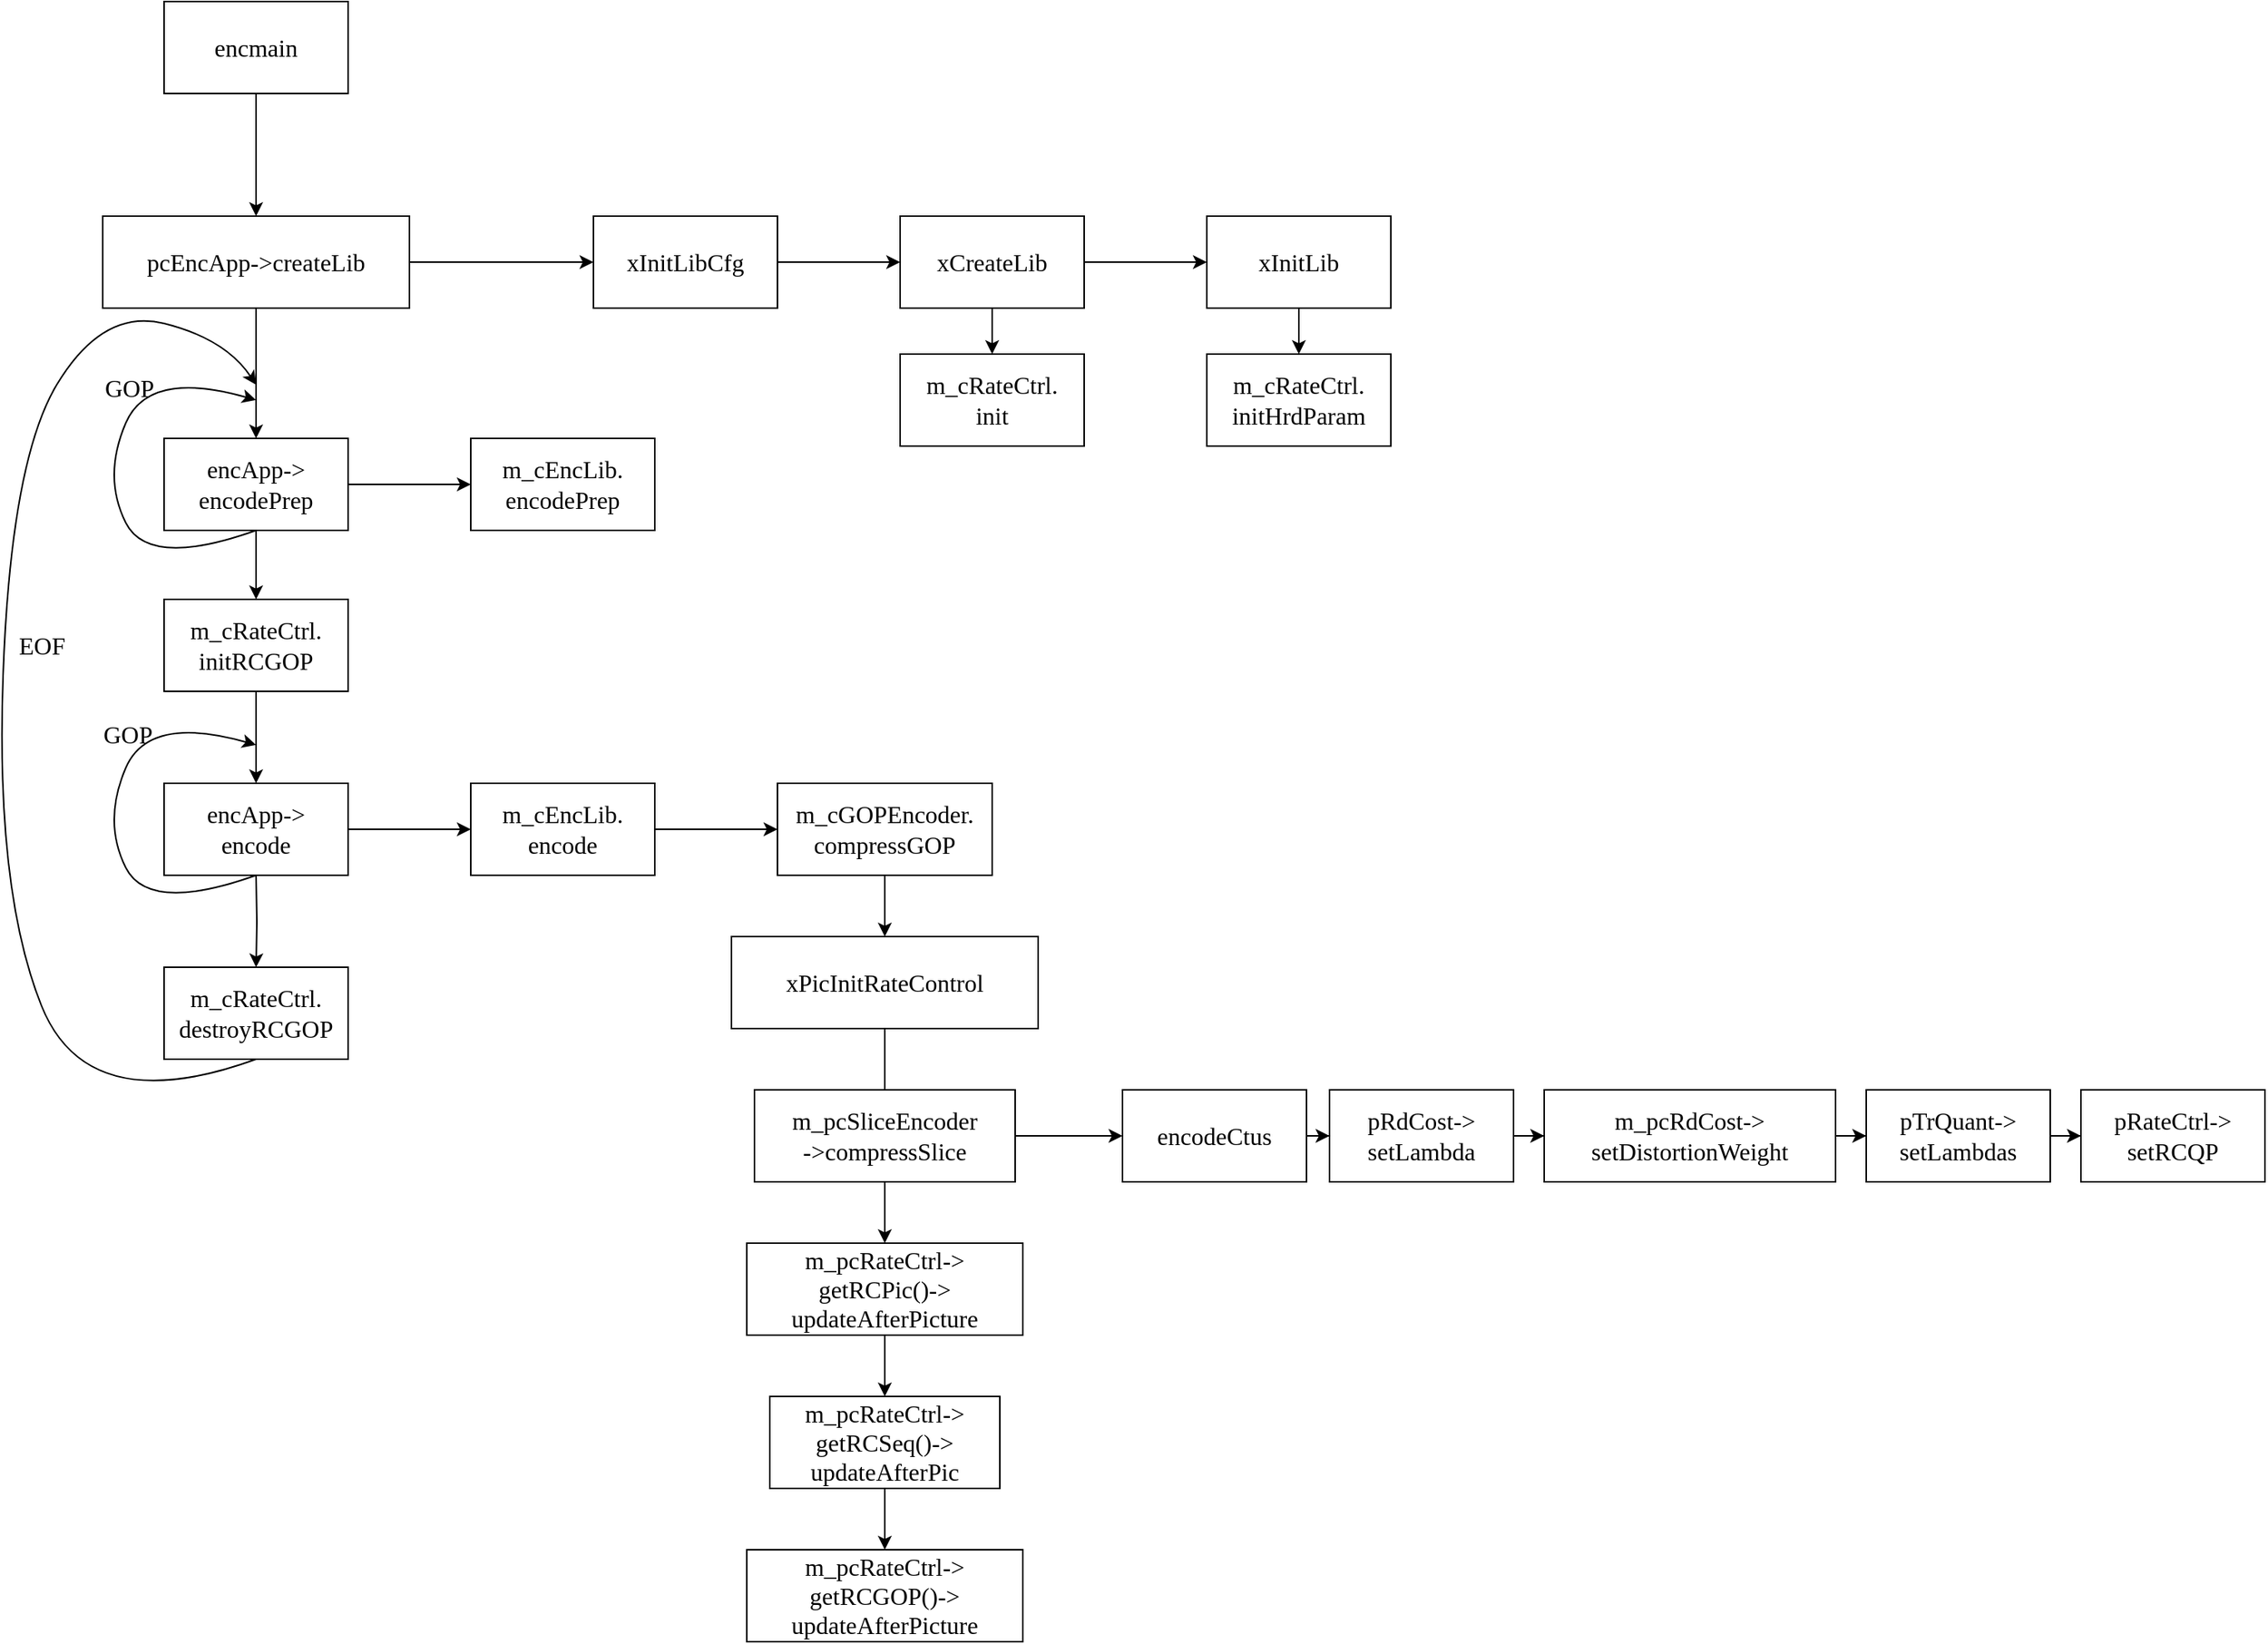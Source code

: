 <mxfile version="18.0.3" type="github">
  <diagram id="z2ERmampXV34Q7dFAgUw" name="Page-1">
    <mxGraphModel dx="956" dy="705" grid="1" gridSize="10" guides="1" tooltips="1" connect="1" arrows="1" fold="1" page="1" pageScale="1" pageWidth="827" pageHeight="1169" math="0" shadow="0">
      <root>
        <mxCell id="0" />
        <mxCell id="1" parent="0" />
        <mxCell id="PeY2l2dWGEtgDnYQ0aen-1" value="" style="edgeStyle=orthogonalEdgeStyle;rounded=0;orthogonalLoop=1;jettySize=auto;html=1;fontFamily=Lucida Console;fontSize=16;" edge="1" parent="1" source="PeY2l2dWGEtgDnYQ0aen-2" target="PeY2l2dWGEtgDnYQ0aen-5">
          <mxGeometry relative="1" as="geometry" />
        </mxCell>
        <mxCell id="PeY2l2dWGEtgDnYQ0aen-2" value="encmain" style="rounded=0;whiteSpace=wrap;html=1;fontFamily=Lucida Console;fontSize=16;" vertex="1" parent="1">
          <mxGeometry x="120" y="150" width="120" height="60" as="geometry" />
        </mxCell>
        <mxCell id="PeY2l2dWGEtgDnYQ0aen-3" value="" style="edgeStyle=orthogonalEdgeStyle;rounded=0;orthogonalLoop=1;jettySize=auto;html=1;fontFamily=Lucida Console;fontSize=16;" edge="1" parent="1" source="PeY2l2dWGEtgDnYQ0aen-5" target="PeY2l2dWGEtgDnYQ0aen-7">
          <mxGeometry relative="1" as="geometry" />
        </mxCell>
        <mxCell id="PeY2l2dWGEtgDnYQ0aen-4" value="" style="edgeStyle=orthogonalEdgeStyle;rounded=0;orthogonalLoop=1;jettySize=auto;html=1;fontFamily=Lucida Console;fontSize=16;" edge="1" parent="1" source="PeY2l2dWGEtgDnYQ0aen-5" target="PeY2l2dWGEtgDnYQ0aen-15">
          <mxGeometry relative="1" as="geometry" />
        </mxCell>
        <mxCell id="PeY2l2dWGEtgDnYQ0aen-5" value="pcEncApp-&amp;gt;createLib" style="whiteSpace=wrap;html=1;fontSize=16;fontFamily=Lucida Console;rounded=0;" vertex="1" parent="1">
          <mxGeometry x="80" y="290" width="200" height="60" as="geometry" />
        </mxCell>
        <mxCell id="PeY2l2dWGEtgDnYQ0aen-6" value="" style="edgeStyle=orthogonalEdgeStyle;rounded=0;orthogonalLoop=1;jettySize=auto;html=1;fontFamily=Lucida Console;fontSize=16;" edge="1" parent="1" source="PeY2l2dWGEtgDnYQ0aen-7" target="PeY2l2dWGEtgDnYQ0aen-10">
          <mxGeometry relative="1" as="geometry" />
        </mxCell>
        <mxCell id="PeY2l2dWGEtgDnYQ0aen-7" value="xInitLibCfg" style="whiteSpace=wrap;html=1;fontSize=16;fontFamily=Lucida Console;rounded=0;" vertex="1" parent="1">
          <mxGeometry x="400" y="290" width="120" height="60" as="geometry" />
        </mxCell>
        <mxCell id="PeY2l2dWGEtgDnYQ0aen-8" value="" style="edgeStyle=orthogonalEdgeStyle;rounded=0;orthogonalLoop=1;jettySize=auto;html=1;fontFamily=Lucida Console;fontSize=16;" edge="1" parent="1" source="PeY2l2dWGEtgDnYQ0aen-10" target="PeY2l2dWGEtgDnYQ0aen-12">
          <mxGeometry relative="1" as="geometry" />
        </mxCell>
        <mxCell id="PeY2l2dWGEtgDnYQ0aen-9" value="" style="edgeStyle=orthogonalEdgeStyle;rounded=0;orthogonalLoop=1;jettySize=auto;html=1;fontFamily=Lucida Console;fontSize=16;" edge="1" parent="1" source="PeY2l2dWGEtgDnYQ0aen-10" target="PeY2l2dWGEtgDnYQ0aen-13">
          <mxGeometry relative="1" as="geometry" />
        </mxCell>
        <mxCell id="PeY2l2dWGEtgDnYQ0aen-10" value="xCreateLib" style="whiteSpace=wrap;html=1;fontSize=16;fontFamily=Lucida Console;rounded=0;" vertex="1" parent="1">
          <mxGeometry x="600" y="290" width="120" height="60" as="geometry" />
        </mxCell>
        <mxCell id="PeY2l2dWGEtgDnYQ0aen-11" value="" style="edgeStyle=orthogonalEdgeStyle;rounded=0;orthogonalLoop=1;jettySize=auto;html=1;fontFamily=Lucida Console;fontSize=16;" edge="1" parent="1" source="PeY2l2dWGEtgDnYQ0aen-12" target="PeY2l2dWGEtgDnYQ0aen-14">
          <mxGeometry relative="1" as="geometry" />
        </mxCell>
        <mxCell id="PeY2l2dWGEtgDnYQ0aen-12" value="xInitLib" style="whiteSpace=wrap;html=1;fontSize=16;fontFamily=Lucida Console;rounded=0;" vertex="1" parent="1">
          <mxGeometry x="800" y="290" width="120" height="60" as="geometry" />
        </mxCell>
        <mxCell id="PeY2l2dWGEtgDnYQ0aen-13" value="m_cRateCtrl.&lt;br&gt;init" style="whiteSpace=wrap;html=1;fontSize=16;fontFamily=Lucida Console;rounded=0;" vertex="1" parent="1">
          <mxGeometry x="600" y="380" width="120" height="60" as="geometry" />
        </mxCell>
        <mxCell id="PeY2l2dWGEtgDnYQ0aen-14" value="m_cRateCtrl.&lt;br&gt;initHrdParam" style="whiteSpace=wrap;html=1;fontSize=16;fontFamily=Lucida Console;rounded=0;" vertex="1" parent="1">
          <mxGeometry x="800" y="380" width="120" height="60" as="geometry" />
        </mxCell>
        <mxCell id="PeY2l2dWGEtgDnYQ0aen-17" value="" style="edgeStyle=orthogonalEdgeStyle;rounded=0;orthogonalLoop=1;jettySize=auto;html=1;" edge="1" parent="1" source="PeY2l2dWGEtgDnYQ0aen-15" target="PeY2l2dWGEtgDnYQ0aen-16">
          <mxGeometry relative="1" as="geometry" />
        </mxCell>
        <mxCell id="PeY2l2dWGEtgDnYQ0aen-15" value="encApp-&amp;gt;&lt;br&gt;encodePrep" style="whiteSpace=wrap;html=1;fontSize=16;fontFamily=Lucida Console;rounded=0;" vertex="1" parent="1">
          <mxGeometry x="120" y="435" width="120" height="60" as="geometry" />
        </mxCell>
        <mxCell id="PeY2l2dWGEtgDnYQ0aen-19" value="" style="edgeStyle=orthogonalEdgeStyle;rounded=0;orthogonalLoop=1;jettySize=auto;html=1;exitX=0.5;exitY=1;exitDx=0;exitDy=0;" edge="1" parent="1" source="PeY2l2dWGEtgDnYQ0aen-15" target="PeY2l2dWGEtgDnYQ0aen-18">
          <mxGeometry relative="1" as="geometry" />
        </mxCell>
        <mxCell id="PeY2l2dWGEtgDnYQ0aen-16" value="m_cEncLib.&lt;br&gt;encodePrep" style="whiteSpace=wrap;html=1;fontSize=16;fontFamily=Lucida Console;rounded=0;" vertex="1" parent="1">
          <mxGeometry x="320" y="435" width="120" height="60" as="geometry" />
        </mxCell>
        <mxCell id="PeY2l2dWGEtgDnYQ0aen-24" value="" style="edgeStyle=orthogonalEdgeStyle;rounded=0;orthogonalLoop=1;jettySize=auto;html=1;fontFamily=Lucida Console;fontSize=16;" edge="1" parent="1" source="PeY2l2dWGEtgDnYQ0aen-18" target="PeY2l2dWGEtgDnYQ0aen-23">
          <mxGeometry relative="1" as="geometry" />
        </mxCell>
        <mxCell id="PeY2l2dWGEtgDnYQ0aen-18" value="m_cRateCtrl.&lt;br&gt;initRCGOP" style="whiteSpace=wrap;html=1;fontSize=16;fontFamily=Lucida Console;rounded=0;" vertex="1" parent="1">
          <mxGeometry x="120" y="540" width="120" height="60" as="geometry" />
        </mxCell>
        <mxCell id="PeY2l2dWGEtgDnYQ0aen-20" value="" style="curved=1;endArrow=classic;html=1;rounded=0;exitX=0.5;exitY=1;exitDx=0;exitDy=0;" edge="1" parent="1" source="PeY2l2dWGEtgDnYQ0aen-15">
          <mxGeometry width="50" height="50" relative="1" as="geometry">
            <mxPoint x="390" y="610" as="sourcePoint" />
            <mxPoint x="180" y="410" as="targetPoint" />
            <Array as="points">
              <mxPoint x="110" y="520" />
              <mxPoint x="80" y="460" />
              <mxPoint x="110" y="390" />
            </Array>
          </mxGeometry>
        </mxCell>
        <mxCell id="PeY2l2dWGEtgDnYQ0aen-22" value="GOP" style="text;html=1;resizable=0;autosize=1;align=center;verticalAlign=middle;points=[];fillColor=none;strokeColor=none;rounded=0;fontFamily=Lucida Console;fontSize=16;" vertex="1" parent="1">
          <mxGeometry x="77" y="392" width="40" height="20" as="geometry" />
        </mxCell>
        <mxCell id="PeY2l2dWGEtgDnYQ0aen-34" value="" style="edgeStyle=orthogonalEdgeStyle;rounded=0;orthogonalLoop=1;jettySize=auto;html=1;fontFamily=Lucida Console;fontSize=16;" edge="1" parent="1" source="PeY2l2dWGEtgDnYQ0aen-23" target="PeY2l2dWGEtgDnYQ0aen-33">
          <mxGeometry relative="1" as="geometry" />
        </mxCell>
        <mxCell id="PeY2l2dWGEtgDnYQ0aen-23" value="encApp-&amp;gt;&lt;br&gt;encode" style="whiteSpace=wrap;html=1;fontSize=16;fontFamily=Lucida Console;rounded=0;" vertex="1" parent="1">
          <mxGeometry x="120" y="660" width="120" height="60" as="geometry" />
        </mxCell>
        <mxCell id="PeY2l2dWGEtgDnYQ0aen-25" value="" style="curved=1;endArrow=classic;html=1;rounded=0;exitX=0.5;exitY=1;exitDx=0;exitDy=0;" edge="1" parent="1">
          <mxGeometry width="50" height="50" relative="1" as="geometry">
            <mxPoint x="180" y="720" as="sourcePoint" />
            <mxPoint x="180" y="635" as="targetPoint" />
            <Array as="points">
              <mxPoint x="110" y="745" />
              <mxPoint x="80" y="685" />
              <mxPoint x="110" y="615" />
            </Array>
          </mxGeometry>
        </mxCell>
        <mxCell id="PeY2l2dWGEtgDnYQ0aen-26" value="GOP" style="text;html=1;resizable=0;autosize=1;align=center;verticalAlign=middle;points=[];fillColor=none;strokeColor=none;rounded=0;fontFamily=Lucida Console;fontSize=16;" vertex="1" parent="1">
          <mxGeometry x="76" y="618" width="40" height="20" as="geometry" />
        </mxCell>
        <mxCell id="PeY2l2dWGEtgDnYQ0aen-27" value="" style="curved=1;endArrow=classic;html=1;rounded=0;fontFamily=Lucida Console;fontSize=16;exitX=0.5;exitY=1;exitDx=0;exitDy=0;" edge="1" parent="1" source="PeY2l2dWGEtgDnYQ0aen-39">
          <mxGeometry width="50" height="50" relative="1" as="geometry">
            <mxPoint x="60" y="820" as="sourcePoint" />
            <mxPoint x="180" y="400" as="targetPoint" />
            <Array as="points">
              <mxPoint x="70" y="880" />
              <mxPoint x="10" y="730" />
              <mxPoint x="20" y="450" />
              <mxPoint x="80" y="350" />
              <mxPoint x="160" y="370" />
            </Array>
          </mxGeometry>
        </mxCell>
        <mxCell id="PeY2l2dWGEtgDnYQ0aen-28" value="EOF" style="text;html=1;resizable=0;autosize=1;align=center;verticalAlign=middle;points=[];fillColor=none;strokeColor=none;rounded=0;fontFamily=Lucida Console;fontSize=16;" vertex="1" parent="1">
          <mxGeometry x="20" y="560" width="40" height="20" as="geometry" />
        </mxCell>
        <mxCell id="PeY2l2dWGEtgDnYQ0aen-36" value="" style="edgeStyle=orthogonalEdgeStyle;rounded=0;orthogonalLoop=1;jettySize=auto;html=1;fontFamily=Lucida Console;fontSize=16;" edge="1" parent="1" source="PeY2l2dWGEtgDnYQ0aen-33" target="PeY2l2dWGEtgDnYQ0aen-35">
          <mxGeometry relative="1" as="geometry" />
        </mxCell>
        <mxCell id="PeY2l2dWGEtgDnYQ0aen-33" value="m_cEncLib.&lt;br&gt;encode" style="whiteSpace=wrap;html=1;fontSize=16;fontFamily=Lucida Console;rounded=0;" vertex="1" parent="1">
          <mxGeometry x="320" y="660" width="120" height="60" as="geometry" />
        </mxCell>
        <mxCell id="PeY2l2dWGEtgDnYQ0aen-40" value="" style="edgeStyle=orthogonalEdgeStyle;rounded=0;orthogonalLoop=1;jettySize=auto;html=1;fontFamily=Lucida Console;fontSize=16;" edge="1" parent="1" target="PeY2l2dWGEtgDnYQ0aen-39">
          <mxGeometry relative="1" as="geometry">
            <mxPoint x="180" y="720" as="sourcePoint" />
          </mxGeometry>
        </mxCell>
        <mxCell id="PeY2l2dWGEtgDnYQ0aen-42" value="" style="edgeStyle=orthogonalEdgeStyle;rounded=0;orthogonalLoop=1;jettySize=auto;html=1;fontFamily=Lucida Console;fontSize=16;" edge="1" parent="1" source="PeY2l2dWGEtgDnYQ0aen-35" target="PeY2l2dWGEtgDnYQ0aen-41">
          <mxGeometry relative="1" as="geometry" />
        </mxCell>
        <mxCell id="PeY2l2dWGEtgDnYQ0aen-35" value="m_cGOPEncoder.&lt;br&gt;compressGOP" style="whiteSpace=wrap;html=1;fontSize=16;fontFamily=Lucida Console;rounded=0;" vertex="1" parent="1">
          <mxGeometry x="520" y="660" width="140" height="60" as="geometry" />
        </mxCell>
        <mxCell id="PeY2l2dWGEtgDnYQ0aen-39" value="m_cRateCtrl.&lt;br&gt;destroyRCGOP" style="whiteSpace=wrap;html=1;fontSize=16;fontFamily=Lucida Console;rounded=0;" vertex="1" parent="1">
          <mxGeometry x="120" y="780" width="120" height="60" as="geometry" />
        </mxCell>
        <mxCell id="PeY2l2dWGEtgDnYQ0aen-46" value="" style="edgeStyle=orthogonalEdgeStyle;rounded=0;orthogonalLoop=1;jettySize=auto;html=1;fontFamily=Lucida Console;fontSize=16;" edge="1" parent="1" source="PeY2l2dWGEtgDnYQ0aen-41">
          <mxGeometry relative="1" as="geometry">
            <mxPoint x="590" y="880" as="targetPoint" />
          </mxGeometry>
        </mxCell>
        <mxCell id="PeY2l2dWGEtgDnYQ0aen-41" value="xPicInitRateControl" style="whiteSpace=wrap;html=1;fontSize=16;fontFamily=Lucida Console;rounded=0;" vertex="1" parent="1">
          <mxGeometry x="490" y="760" width="200" height="60" as="geometry" />
        </mxCell>
        <mxCell id="PeY2l2dWGEtgDnYQ0aen-50" value="" style="edgeStyle=orthogonalEdgeStyle;rounded=0;orthogonalLoop=1;jettySize=auto;html=1;fontFamily=Lucida Console;fontSize=16;" edge="1" parent="1" source="PeY2l2dWGEtgDnYQ0aen-47" target="PeY2l2dWGEtgDnYQ0aen-49">
          <mxGeometry relative="1" as="geometry" />
        </mxCell>
        <mxCell id="PeY2l2dWGEtgDnYQ0aen-56" value="" style="edgeStyle=orthogonalEdgeStyle;rounded=0;orthogonalLoop=1;jettySize=auto;html=1;fontFamily=Lucida Console;fontSize=16;" edge="1" parent="1" source="PeY2l2dWGEtgDnYQ0aen-47" target="PeY2l2dWGEtgDnYQ0aen-55">
          <mxGeometry relative="1" as="geometry" />
        </mxCell>
        <mxCell id="PeY2l2dWGEtgDnYQ0aen-47" value="m_pcSliceEncoder&lt;br&gt;-&amp;gt;compressSlice" style="whiteSpace=wrap;html=1;fontSize=16;fontFamily=Lucida Console;rounded=0;" vertex="1" parent="1">
          <mxGeometry x="505" y="860" width="170" height="60" as="geometry" />
        </mxCell>
        <mxCell id="PeY2l2dWGEtgDnYQ0aen-52" value="" style="edgeStyle=orthogonalEdgeStyle;rounded=0;orthogonalLoop=1;jettySize=auto;html=1;fontFamily=Lucida Console;fontSize=16;" edge="1" parent="1" source="PeY2l2dWGEtgDnYQ0aen-49" target="PeY2l2dWGEtgDnYQ0aen-51">
          <mxGeometry relative="1" as="geometry" />
        </mxCell>
        <mxCell id="PeY2l2dWGEtgDnYQ0aen-49" value="m_pcRateCtrl-&amp;gt;&lt;br&gt;getRCPic()-&amp;gt;&lt;br&gt;updateAfterPicture" style="whiteSpace=wrap;html=1;fontSize=16;fontFamily=Lucida Console;rounded=0;" vertex="1" parent="1">
          <mxGeometry x="500" y="960" width="180" height="60" as="geometry" />
        </mxCell>
        <mxCell id="PeY2l2dWGEtgDnYQ0aen-54" value="" style="edgeStyle=orthogonalEdgeStyle;rounded=0;orthogonalLoop=1;jettySize=auto;html=1;fontFamily=Lucida Console;fontSize=16;" edge="1" parent="1" source="PeY2l2dWGEtgDnYQ0aen-51" target="PeY2l2dWGEtgDnYQ0aen-53">
          <mxGeometry relative="1" as="geometry" />
        </mxCell>
        <mxCell id="PeY2l2dWGEtgDnYQ0aen-51" value="m_pcRateCtrl-&amp;gt;&lt;br&gt;getRCSeq()-&amp;gt;&lt;br&gt;updateAfterPic" style="whiteSpace=wrap;html=1;fontSize=16;fontFamily=Lucida Console;rounded=0;" vertex="1" parent="1">
          <mxGeometry x="515" y="1060" width="150" height="60" as="geometry" />
        </mxCell>
        <mxCell id="PeY2l2dWGEtgDnYQ0aen-53" value="m_pcRateCtrl-&amp;gt;&lt;br&gt;getRCGOP()-&amp;gt;&lt;br&gt;updateAfterPicture" style="whiteSpace=wrap;html=1;fontSize=16;fontFamily=Lucida Console;rounded=0;" vertex="1" parent="1">
          <mxGeometry x="500" y="1160" width="180" height="60" as="geometry" />
        </mxCell>
        <mxCell id="PeY2l2dWGEtgDnYQ0aen-58" value="" style="edgeStyle=orthogonalEdgeStyle;rounded=0;orthogonalLoop=1;jettySize=auto;html=1;fontFamily=Lucida Console;fontSize=16;" edge="1" parent="1" source="PeY2l2dWGEtgDnYQ0aen-55" target="PeY2l2dWGEtgDnYQ0aen-57">
          <mxGeometry relative="1" as="geometry" />
        </mxCell>
        <mxCell id="PeY2l2dWGEtgDnYQ0aen-55" value="encodeCtus" style="whiteSpace=wrap;html=1;fontSize=16;fontFamily=Lucida Console;rounded=0;" vertex="1" parent="1">
          <mxGeometry x="745" y="860" width="120" height="60" as="geometry" />
        </mxCell>
        <mxCell id="PeY2l2dWGEtgDnYQ0aen-60" value="" style="edgeStyle=orthogonalEdgeStyle;rounded=0;orthogonalLoop=1;jettySize=auto;html=1;fontFamily=Lucida Console;fontSize=16;" edge="1" parent="1" source="PeY2l2dWGEtgDnYQ0aen-57" target="PeY2l2dWGEtgDnYQ0aen-59">
          <mxGeometry relative="1" as="geometry" />
        </mxCell>
        <mxCell id="PeY2l2dWGEtgDnYQ0aen-57" value="pRdCost-&amp;gt;&lt;br&gt;setLambda" style="whiteSpace=wrap;html=1;fontSize=16;fontFamily=Lucida Console;rounded=0;" vertex="1" parent="1">
          <mxGeometry x="880" y="860" width="120" height="60" as="geometry" />
        </mxCell>
        <mxCell id="PeY2l2dWGEtgDnYQ0aen-65" style="edgeStyle=orthogonalEdgeStyle;rounded=0;orthogonalLoop=1;jettySize=auto;html=1;fontFamily=Lucida Console;fontSize=16;" edge="1" parent="1" source="PeY2l2dWGEtgDnYQ0aen-59" target="PeY2l2dWGEtgDnYQ0aen-61">
          <mxGeometry relative="1" as="geometry" />
        </mxCell>
        <mxCell id="PeY2l2dWGEtgDnYQ0aen-59" value="m_pcRdCost-&amp;gt;&lt;br&gt;setDistortionWeight" style="whiteSpace=wrap;html=1;fontSize=16;fontFamily=Lucida Console;rounded=0;" vertex="1" parent="1">
          <mxGeometry x="1020" y="860" width="190" height="60" as="geometry" />
        </mxCell>
        <mxCell id="PeY2l2dWGEtgDnYQ0aen-64" value="" style="edgeStyle=orthogonalEdgeStyle;rounded=0;orthogonalLoop=1;jettySize=auto;html=1;fontFamily=Lucida Console;fontSize=16;" edge="1" parent="1" source="PeY2l2dWGEtgDnYQ0aen-61" target="PeY2l2dWGEtgDnYQ0aen-63">
          <mxGeometry relative="1" as="geometry" />
        </mxCell>
        <mxCell id="PeY2l2dWGEtgDnYQ0aen-61" value="pTrQuant-&amp;gt;&lt;br&gt;setLambdas" style="whiteSpace=wrap;html=1;fontSize=16;fontFamily=Lucida Console;rounded=0;" vertex="1" parent="1">
          <mxGeometry x="1230" y="860" width="120" height="60" as="geometry" />
        </mxCell>
        <mxCell id="PeY2l2dWGEtgDnYQ0aen-63" value="pRateCtrl-&amp;gt;&lt;br&gt;setRCQP" style="whiteSpace=wrap;html=1;fontSize=16;fontFamily=Lucida Console;rounded=0;" vertex="1" parent="1">
          <mxGeometry x="1370" y="860" width="120" height="60" as="geometry" />
        </mxCell>
      </root>
    </mxGraphModel>
  </diagram>
</mxfile>
